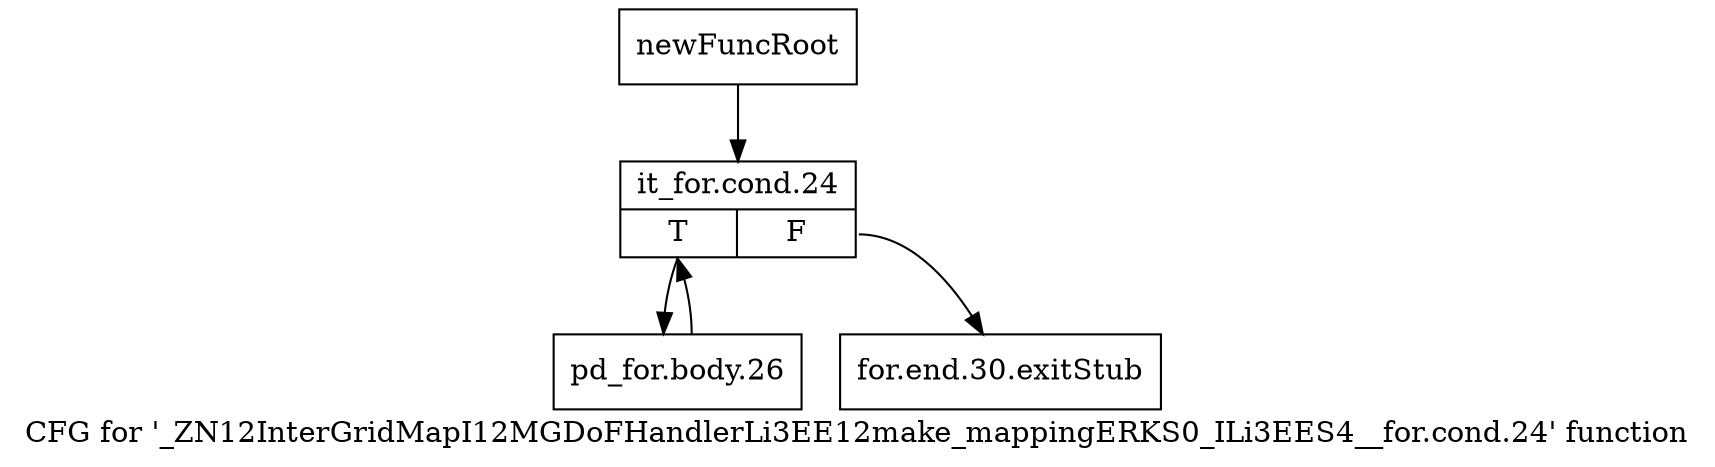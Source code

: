 digraph "CFG for '_ZN12InterGridMapI12MGDoFHandlerLi3EE12make_mappingERKS0_ILi3EES4__for.cond.24' function" {
	label="CFG for '_ZN12InterGridMapI12MGDoFHandlerLi3EE12make_mappingERKS0_ILi3EES4__for.cond.24' function";

	Node0x947b990 [shape=record,label="{newFuncRoot}"];
	Node0x947b990 -> Node0x947ba30;
	Node0x947b9e0 [shape=record,label="{for.end.30.exitStub}"];
	Node0x947ba30 [shape=record,label="{it_for.cond.24|{<s0>T|<s1>F}}"];
	Node0x947ba30:s0 -> Node0x947ba80;
	Node0x947ba30:s1 -> Node0x947b9e0;
	Node0x947ba80 [shape=record,label="{pd_for.body.26}"];
	Node0x947ba80 -> Node0x947ba30;
}
